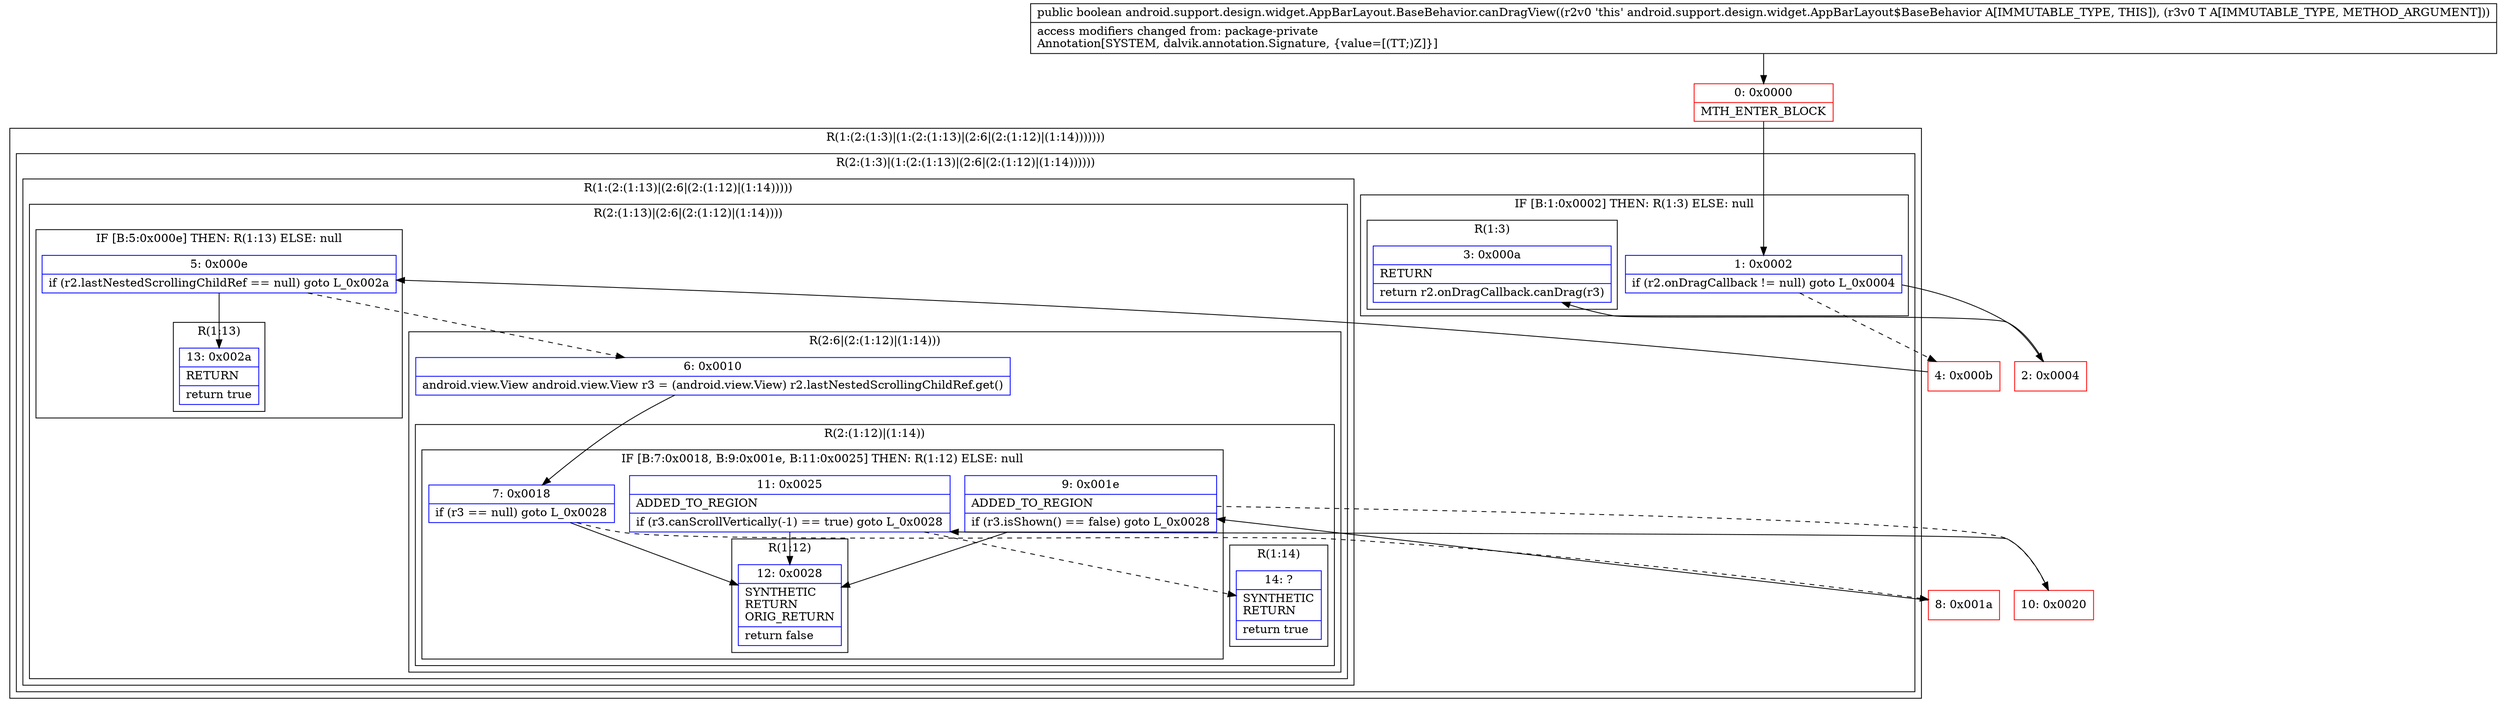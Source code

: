 digraph "CFG forandroid.support.design.widget.AppBarLayout.BaseBehavior.canDragView(Landroid\/support\/design\/widget\/AppBarLayout;)Z" {
subgraph cluster_Region_24858012 {
label = "R(1:(2:(1:3)|(1:(2:(1:13)|(2:6|(2:(1:12)|(1:14)))))))";
node [shape=record,color=blue];
subgraph cluster_Region_1381001212 {
label = "R(2:(1:3)|(1:(2:(1:13)|(2:6|(2:(1:12)|(1:14))))))";
node [shape=record,color=blue];
subgraph cluster_IfRegion_854543276 {
label = "IF [B:1:0x0002] THEN: R(1:3) ELSE: null";
node [shape=record,color=blue];
Node_1 [shape=record,label="{1\:\ 0x0002|if (r2.onDragCallback != null) goto L_0x0004\l}"];
subgraph cluster_Region_89584112 {
label = "R(1:3)";
node [shape=record,color=blue];
Node_3 [shape=record,label="{3\:\ 0x000a|RETURN\l|return r2.onDragCallback.canDrag(r3)\l}"];
}
}
subgraph cluster_Region_1587174251 {
label = "R(1:(2:(1:13)|(2:6|(2:(1:12)|(1:14)))))";
node [shape=record,color=blue];
subgraph cluster_Region_254064835 {
label = "R(2:(1:13)|(2:6|(2:(1:12)|(1:14))))";
node [shape=record,color=blue];
subgraph cluster_IfRegion_1197355168 {
label = "IF [B:5:0x000e] THEN: R(1:13) ELSE: null";
node [shape=record,color=blue];
Node_5 [shape=record,label="{5\:\ 0x000e|if (r2.lastNestedScrollingChildRef == null) goto L_0x002a\l}"];
subgraph cluster_Region_1974833354 {
label = "R(1:13)";
node [shape=record,color=blue];
Node_13 [shape=record,label="{13\:\ 0x002a|RETURN\l|return true\l}"];
}
}
subgraph cluster_Region_1501960489 {
label = "R(2:6|(2:(1:12)|(1:14)))";
node [shape=record,color=blue];
Node_6 [shape=record,label="{6\:\ 0x0010|android.view.View android.view.View r3 = (android.view.View) r2.lastNestedScrollingChildRef.get()\l}"];
subgraph cluster_Region_2037963796 {
label = "R(2:(1:12)|(1:14))";
node [shape=record,color=blue];
subgraph cluster_IfRegion_1313186942 {
label = "IF [B:7:0x0018, B:9:0x001e, B:11:0x0025] THEN: R(1:12) ELSE: null";
node [shape=record,color=blue];
Node_7 [shape=record,label="{7\:\ 0x0018|if (r3 == null) goto L_0x0028\l}"];
Node_9 [shape=record,label="{9\:\ 0x001e|ADDED_TO_REGION\l|if (r3.isShown() == false) goto L_0x0028\l}"];
Node_11 [shape=record,label="{11\:\ 0x0025|ADDED_TO_REGION\l|if (r3.canScrollVertically(\-1) == true) goto L_0x0028\l}"];
subgraph cluster_Region_1395687768 {
label = "R(1:12)";
node [shape=record,color=blue];
Node_12 [shape=record,label="{12\:\ 0x0028|SYNTHETIC\lRETURN\lORIG_RETURN\l|return false\l}"];
}
}
subgraph cluster_Region_1700618414 {
label = "R(1:14)";
node [shape=record,color=blue];
Node_14 [shape=record,label="{14\:\ ?|SYNTHETIC\lRETURN\l|return true\l}"];
}
}
}
}
}
}
}
Node_0 [shape=record,color=red,label="{0\:\ 0x0000|MTH_ENTER_BLOCK\l}"];
Node_2 [shape=record,color=red,label="{2\:\ 0x0004}"];
Node_4 [shape=record,color=red,label="{4\:\ 0x000b}"];
Node_8 [shape=record,color=red,label="{8\:\ 0x001a}"];
Node_10 [shape=record,color=red,label="{10\:\ 0x0020}"];
MethodNode[shape=record,label="{public boolean android.support.design.widget.AppBarLayout.BaseBehavior.canDragView((r2v0 'this' android.support.design.widget.AppBarLayout$BaseBehavior A[IMMUTABLE_TYPE, THIS]), (r3v0 T A[IMMUTABLE_TYPE, METHOD_ARGUMENT]))  | access modifiers changed from: package\-private\lAnnotation[SYSTEM, dalvik.annotation.Signature, \{value=[(TT;)Z]\}]\l}"];
MethodNode -> Node_0;
Node_1 -> Node_2;
Node_1 -> Node_4[style=dashed];
Node_5 -> Node_6[style=dashed];
Node_5 -> Node_13;
Node_6 -> Node_7;
Node_7 -> Node_8[style=dashed];
Node_7 -> Node_12;
Node_9 -> Node_10[style=dashed];
Node_9 -> Node_12;
Node_11 -> Node_12;
Node_11 -> Node_14[style=dashed];
Node_0 -> Node_1;
Node_2 -> Node_3;
Node_4 -> Node_5;
Node_8 -> Node_9;
Node_10 -> Node_11;
}

